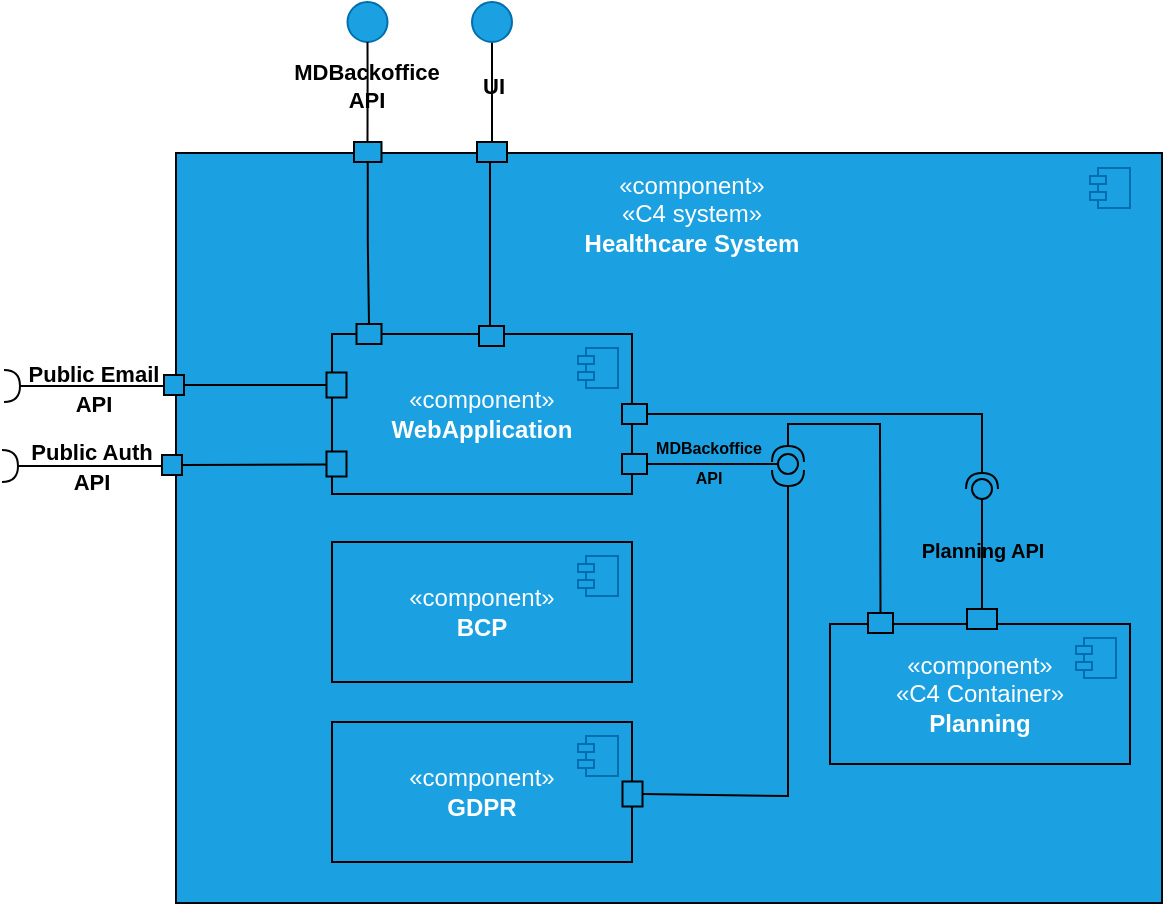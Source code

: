 <mxfile version="24.7.17">
  <diagram name="Página-1" id="HkmWpUkYqXjjRVo4JmNt">
    <mxGraphModel dx="995" dy="548" grid="1" gridSize="10" guides="1" tooltips="1" connect="1" arrows="1" fold="1" page="1" pageScale="1" pageWidth="827" pageHeight="1169" math="0" shadow="0">
      <root>
        <mxCell id="0" />
        <mxCell id="1" parent="0" />
        <mxCell id="7qsc-9937y2W-kF3Ovrx-1" value="" style="html=1;dropTarget=0;whiteSpace=wrap;fillColor=#1ba1e2;fontColor=#ffffff;strokeColor=#00060A;container=0;movable=1;resizable=1;rotatable=1;deletable=1;editable=1;locked=0;connectable=1;" parent="1" vertex="1">
          <mxGeometry x="97" y="134.5" width="493" height="375" as="geometry" />
        </mxCell>
        <mxCell id="7qsc-9937y2W-kF3Ovrx-2" value="&lt;span style=&quot;color: rgb(255, 255, 255);&quot;&gt;«component»&lt;/span&gt;&lt;br style=&quot;color: rgb(255, 255, 255);&quot;&gt;&lt;span style=&quot;color: rgb(255, 255, 255);&quot;&gt;«C4 system»&lt;/span&gt;&lt;br style=&quot;color: rgb(255, 255, 255);&quot;&gt;&lt;b style=&quot;color: rgb(255, 255, 255);&quot;&gt;Healthcare System&lt;/b&gt;" style="text;html=1;align=center;verticalAlign=middle;whiteSpace=wrap;rounded=0;" parent="1" vertex="1">
          <mxGeometry x="280" y="142" width="150" height="45" as="geometry" />
        </mxCell>
        <mxCell id="7qsc-9937y2W-kF3Ovrx-9" value="" style="ellipse;whiteSpace=wrap;html=1;align=center;aspect=fixed;fillColor=none;strokeColor=none;resizable=0;perimeter=centerPerimeter;rotatable=0;allowArrows=0;points=[];outlineConnect=1;" parent="1" vertex="1">
          <mxGeometry x="484" y="360" width="10" height="10" as="geometry" />
        </mxCell>
        <mxCell id="7qsc-9937y2W-kF3Ovrx-10" value="" style="ellipse;whiteSpace=wrap;html=1;align=center;aspect=fixed;fillColor=none;strokeColor=none;resizable=0;perimeter=centerPerimeter;rotatable=0;allowArrows=0;points=[];outlineConnect=1;" parent="1" vertex="1">
          <mxGeometry x="514" y="380" width="10" height="10" as="geometry" />
        </mxCell>
        <mxCell id="7qsc-9937y2W-kF3Ovrx-11" style="edgeStyle=orthogonalEdgeStyle;rounded=0;orthogonalLoop=1;jettySize=auto;html=1;entryX=0.5;entryY=0;entryDx=0;entryDy=0;endArrow=none;endFill=0;strokeColor=#000000;exitX=0.5;exitY=1;exitDx=0;exitDy=0;" parent="1" source="7qsc-9937y2W-kF3Ovrx-13" target="7qsc-9937y2W-kF3Ovrx-15" edge="1">
          <mxGeometry relative="1" as="geometry">
            <Array as="points">
              <mxPoint x="255" y="79" />
            </Array>
          </mxGeometry>
        </mxCell>
        <mxCell id="7qsc-9937y2W-kF3Ovrx-12" value="&amp;nbsp;UI" style="edgeLabel;html=1;align=center;verticalAlign=middle;resizable=0;points=[];labelBackgroundColor=none;fontStyle=1" parent="7qsc-9937y2W-kF3Ovrx-11" vertex="1" connectable="0">
          <mxGeometry x="-0.329" y="-1" relative="1" as="geometry">
            <mxPoint y="5" as="offset" />
          </mxGeometry>
        </mxCell>
        <mxCell id="7qsc-9937y2W-kF3Ovrx-13" value="" style="ellipse;whiteSpace=wrap;html=1;fillColor=#1ba1e2;fontColor=#ffffff;strokeColor=#006EAF;" parent="1" vertex="1">
          <mxGeometry x="245" y="59" width="20" height="20" as="geometry" />
        </mxCell>
        <mxCell id="7qsc-9937y2W-kF3Ovrx-14" style="edgeStyle=orthogonalEdgeStyle;rounded=0;orthogonalLoop=1;jettySize=auto;html=1;exitX=0.5;exitY=1;exitDx=0;exitDy=0;entryX=0.5;entryY=0;entryDx=0;entryDy=0;strokeColor=#000000;endArrow=none;endFill=0;" parent="1" source="7qsc-9937y2W-kF3Ovrx-15" target="7qsc-9937y2W-kF3Ovrx-23" edge="1">
          <mxGeometry relative="1" as="geometry">
            <Array as="points">
              <mxPoint x="254" y="139" />
              <mxPoint x="254" y="225" />
            </Array>
          </mxGeometry>
        </mxCell>
        <mxCell id="7qsc-9937y2W-kF3Ovrx-15" value="" style="rounded=0;whiteSpace=wrap;html=1;fillColor=#1ba1e2;fontColor=#ffffff;strokeColor=#000000;" parent="1" vertex="1">
          <mxGeometry x="247.5" y="129" width="15" height="10" as="geometry" />
        </mxCell>
        <mxCell id="7qsc-9937y2W-kF3Ovrx-16" value="" style="group" parent="1" vertex="1" connectable="0">
          <mxGeometry x="194" y="226" width="203.5" height="96" as="geometry" />
        </mxCell>
        <mxCell id="7qsc-9937y2W-kF3Ovrx-17" value="«component»&lt;div&gt;&lt;b style=&quot;background-color: initial;&quot;&gt;WebApplication&lt;/b&gt;&lt;/div&gt;" style="html=1;dropTarget=0;whiteSpace=wrap;fillColor=#1ba1e2;fontColor=#ffffff;strokeColor=#000000;" parent="7qsc-9937y2W-kF3Ovrx-16" vertex="1">
          <mxGeometry x="-19" y="-1" width="150" height="80" as="geometry" />
        </mxCell>
        <mxCell id="7qsc-9937y2W-kF3Ovrx-18" value="" style="shape=module;jettyWidth=8;jettyHeight=4;fillColor=#1ba1e2;fontColor=#ffffff;strokeColor=#006EAF;" parent="7qsc-9937y2W-kF3Ovrx-17" vertex="1">
          <mxGeometry x="1" width="20" height="20" relative="1" as="geometry">
            <mxPoint x="-27" y="7" as="offset" />
          </mxGeometry>
        </mxCell>
        <mxCell id="7qsc-9937y2W-kF3Ovrx-36" value="" style="fontStyle=0;labelPosition=right;verticalLabelPosition=middle;align=left;verticalAlign=middle;spacingLeft=2;fillColor=#1BA1E2;strokeColor=#030303;movable=1;resizable=1;rotatable=1;deletable=1;editable=1;locked=0;connectable=1;rotation=90;" parent="7qsc-9937y2W-kF3Ovrx-16" vertex="1">
          <mxGeometry x="-23" y="19.5" width="12.5" height="10" as="geometry" />
        </mxCell>
        <mxCell id="7qsc-9937y2W-kF3Ovrx-19" value="" style="rounded=0;whiteSpace=wrap;html=1;fillColor=#1ba1e2;fontColor=#ffffff;strokeColor=#000000;rotation=90;" parent="7qsc-9937y2W-kF3Ovrx-16" vertex="1">
          <mxGeometry x="-23" y="59" width="12.5" height="10" as="geometry" />
        </mxCell>
        <mxCell id="7qsc-9937y2W-kF3Ovrx-61" value="" style="fontStyle=0;labelPosition=right;verticalLabelPosition=middle;align=left;verticalAlign=middle;spacingLeft=2;fillColor=#1BA1E2;strokeColor=#030303;" parent="7qsc-9937y2W-kF3Ovrx-16" vertex="1">
          <mxGeometry x="-6.75" y="-6" width="12.5" height="10" as="geometry" />
        </mxCell>
        <mxCell id="7qsc-9937y2W-kF3Ovrx-32" value="" style="rounded=0;whiteSpace=wrap;html=1;fillColor=#1ba1e2;fontColor=#ffffff;strokeColor=#000000;" parent="7qsc-9937y2W-kF3Ovrx-16" vertex="1">
          <mxGeometry x="126" y="34" width="12.5" height="10" as="geometry" />
        </mxCell>
        <mxCell id="XsRiVYt4CR8mOgvWvaYY-2" value="" style="ellipse;whiteSpace=wrap;html=1;align=center;aspect=fixed;fillColor=none;strokeColor=none;resizable=0;perimeter=centerPerimeter;rotatable=0;allowArrows=0;points=[];outlineConnect=1;" parent="7qsc-9937y2W-kF3Ovrx-16" vertex="1">
          <mxGeometry x="127.25" y="-1" width="10" height="10" as="geometry" />
        </mxCell>
        <mxCell id="XsRiVYt4CR8mOgvWvaYY-14" value="" style="rounded=0;whiteSpace=wrap;html=1;fillColor=#1ba1e2;fontColor=#ffffff;strokeColor=#000000;" parent="7qsc-9937y2W-kF3Ovrx-16" vertex="1">
          <mxGeometry x="126" y="59" width="12.5" height="10" as="geometry" />
        </mxCell>
        <mxCell id="XsRiVYt4CR8mOgvWvaYY-3" value="&lt;font style=&quot;font-size: 8px;&quot;&gt;MDBackoffice&lt;/font&gt;&lt;div&gt;&lt;font style=&quot;font-size: 8px;&quot;&gt;API&lt;/font&gt;&lt;/div&gt;" style="text;align=center;fontStyle=1;verticalAlign=middle;spacingLeft=3;spacingRight=3;strokeColor=none;rotatable=0;points=[[0,0.5],[1,0.5]];portConstraint=eastwest;html=1;" parent="7qsc-9937y2W-kF3Ovrx-16" vertex="1">
          <mxGeometry x="146" y="49" width="46" height="26" as="geometry" />
        </mxCell>
        <mxCell id="7qsc-9937y2W-kF3Ovrx-23" value="" style="rounded=0;whiteSpace=wrap;html=1;fillColor=#1ba1e2;fontColor=#ffffff;strokeColor=#000000;" parent="1" vertex="1">
          <mxGeometry x="248.5" y="221" width="12.5" height="10" as="geometry" />
        </mxCell>
        <mxCell id="7qsc-9937y2W-kF3Ovrx-31" value="" style="shape=module;jettyWidth=8;jettyHeight=4;fillColor=#1ba1e2;fontColor=#ffffff;strokeColor=#006EAF;" parent="1" vertex="1">
          <mxGeometry x="554" y="142" width="20" height="20" as="geometry">
            <mxPoint x="-27" y="7" as="offset" />
          </mxGeometry>
        </mxCell>
        <mxCell id="7qsc-9937y2W-kF3Ovrx-34" value="" style="fontStyle=0;labelPosition=right;verticalLabelPosition=middle;align=left;verticalAlign=middle;spacingLeft=2;fillColor=#1BA1E2;strokeColor=#030303;" parent="1" vertex="1">
          <mxGeometry x="91" y="245.5" width="10" height="10" as="geometry" />
        </mxCell>
        <mxCell id="7qsc-9937y2W-kF3Ovrx-40" value="" style="ellipse;whiteSpace=wrap;html=1;align=center;aspect=fixed;fillColor=none;strokeColor=none;resizable=0;perimeter=centerPerimeter;rotatable=0;allowArrows=0;points=[];outlineConnect=1;" parent="1" vertex="1">
          <mxGeometry x="399" y="320" width="10" height="10" as="geometry" />
        </mxCell>
        <mxCell id="7qsc-9937y2W-kF3Ovrx-41" value="«component»&lt;div&gt;«C4 Container»&lt;br&gt;&lt;b&gt;Planning&lt;/b&gt;&lt;/div&gt;" style="html=1;dropTarget=0;whiteSpace=wrap;fillColor=#1ba1e2;fontColor=#ffffff;strokeColor=#000000;" parent="1" vertex="1">
          <mxGeometry x="424" y="370" width="150" height="70" as="geometry" />
        </mxCell>
        <mxCell id="7qsc-9937y2W-kF3Ovrx-42" value="" style="shape=module;jettyWidth=8;jettyHeight=4;fillColor=#1ba1e2;fontColor=#ffffff;strokeColor=#006EAF;" parent="7qsc-9937y2W-kF3Ovrx-41" vertex="1">
          <mxGeometry x="1" width="20" height="20" relative="1" as="geometry">
            <mxPoint x="-27" y="7" as="offset" />
          </mxGeometry>
        </mxCell>
        <mxCell id="7qsc-9937y2W-kF3Ovrx-43" value="" style="rounded=0;whiteSpace=wrap;html=1;fillColor=#1ba1e2;fontColor=#ffffff;strokeColor=#000000;rotation=-90;" parent="1" vertex="1">
          <mxGeometry x="495" y="360" width="10" height="15" as="geometry" />
        </mxCell>
        <mxCell id="7qsc-9937y2W-kF3Ovrx-44" value="" style="rounded=0;orthogonalLoop=1;jettySize=auto;html=1;endArrow=halfCircle;endFill=0;endSize=6;strokeWidth=1;sketch=0;exitX=1;exitY=0.5;exitDx=0;exitDy=0;strokeColor=#030303;" parent="1" source="7qsc-9937y2W-kF3Ovrx-32" target="7qsc-9937y2W-kF3Ovrx-46" edge="1">
          <mxGeometry relative="1" as="geometry">
            <mxPoint x="354" y="285" as="sourcePoint" />
            <Array as="points">
              <mxPoint x="500" y="265" />
            </Array>
          </mxGeometry>
        </mxCell>
        <mxCell id="7qsc-9937y2W-kF3Ovrx-45" value="" style="rounded=0;orthogonalLoop=1;jettySize=auto;html=1;endArrow=oval;endFill=0;sketch=0;sourcePerimeterSpacing=0;targetPerimeterSpacing=0;endSize=10;exitX=1;exitY=0.5;exitDx=0;exitDy=0;strokeColor=#030303;" parent="1" source="7qsc-9937y2W-kF3Ovrx-43" target="7qsc-9937y2W-kF3Ovrx-46" edge="1">
          <mxGeometry relative="1" as="geometry">
            <mxPoint x="314" y="285" as="sourcePoint" />
          </mxGeometry>
        </mxCell>
        <mxCell id="7qsc-9937y2W-kF3Ovrx-46" value="" style="ellipse;whiteSpace=wrap;html=1;align=center;aspect=fixed;fillColor=none;strokeColor=none;resizable=0;perimeter=centerPerimeter;rotatable=0;allowArrows=0;points=[];outlineConnect=1;" parent="1" vertex="1">
          <mxGeometry x="495" y="297.5" width="10" height="10" as="geometry" />
        </mxCell>
        <mxCell id="7qsc-9937y2W-kF3Ovrx-48" value="&lt;font style=&quot;font-size: 10px;&quot;&gt;Planning API&lt;/font&gt;" style="text;align=center;fontStyle=1;verticalAlign=middle;spacingLeft=3;spacingRight=3;strokeColor=none;rotatable=0;points=[[0,0.5],[1,0.5]];portConstraint=eastwest;html=1;" parent="1" vertex="1">
          <mxGeometry x="460" y="320" width="80" height="26" as="geometry" />
        </mxCell>
        <mxCell id="7qsc-9937y2W-kF3Ovrx-49" value="«component»&lt;br&gt;&lt;b&gt;BCP&lt;/b&gt;" style="html=1;dropTarget=0;whiteSpace=wrap;fillColor=#1ba1e2;fontColor=#ffffff;strokeColor=#000000;" parent="1" vertex="1">
          <mxGeometry x="175" y="329" width="150" height="70" as="geometry" />
        </mxCell>
        <mxCell id="7qsc-9937y2W-kF3Ovrx-50" value="" style="shape=module;jettyWidth=8;jettyHeight=4;fillColor=#1ba1e2;fontColor=#ffffff;strokeColor=#006EAF;" parent="7qsc-9937y2W-kF3Ovrx-49" vertex="1">
          <mxGeometry x="1" width="20" height="20" relative="1" as="geometry">
            <mxPoint x="-27" y="7" as="offset" />
          </mxGeometry>
        </mxCell>
        <mxCell id="7qsc-9937y2W-kF3Ovrx-63" value="" style="ellipse;whiteSpace=wrap;html=1;fillColor=#1ba1e2;fontColor=#ffffff;strokeColor=#006EAF;" parent="1" vertex="1">
          <mxGeometry x="182.75" y="59" width="20" height="20" as="geometry" />
        </mxCell>
        <mxCell id="7qsc-9937y2W-kF3Ovrx-66" value="" style="fontStyle=0;labelPosition=right;verticalLabelPosition=middle;align=left;verticalAlign=middle;spacingLeft=2;fillColor=#1BA1E2;strokeColor=#030303;" parent="1" vertex="1">
          <mxGeometry x="186" y="129" width="13.75" height="10" as="geometry" />
        </mxCell>
        <mxCell id="7qsc-9937y2W-kF3Ovrx-68" style="edgeStyle=orthogonalEdgeStyle;rounded=0;orthogonalLoop=1;jettySize=auto;html=1;exitX=0.5;exitY=1;exitDx=0;exitDy=0;entryX=0.5;entryY=0;entryDx=0;entryDy=0;strokeColor=#000000;endArrow=none;endFill=0;" parent="1" source="7qsc-9937y2W-kF3Ovrx-66" target="7qsc-9937y2W-kF3Ovrx-61" edge="1">
          <mxGeometry relative="1" as="geometry">
            <Array as="points" />
            <mxPoint x="194.26" y="139" as="sourcePoint" />
            <mxPoint x="193.26" y="225" as="targetPoint" />
          </mxGeometry>
        </mxCell>
        <mxCell id="7qsc-9937y2W-kF3Ovrx-69" style="edgeStyle=orthogonalEdgeStyle;rounded=0;orthogonalLoop=1;jettySize=auto;html=1;entryX=0.5;entryY=0;entryDx=0;entryDy=0;endArrow=none;endFill=0;strokeColor=#000000;exitX=0.5;exitY=1;exitDx=0;exitDy=0;" parent="1" edge="1">
          <mxGeometry relative="1" as="geometry">
            <Array as="points">
              <mxPoint x="192.75" y="99" />
              <mxPoint x="192.75" y="99" />
            </Array>
            <mxPoint x="192.75" y="79" as="sourcePoint" />
            <mxPoint x="192.75" y="129" as="targetPoint" />
          </mxGeometry>
        </mxCell>
        <mxCell id="7qsc-9937y2W-kF3Ovrx-70" value="MDBackoffice&lt;div&gt;API&lt;/div&gt;" style="edgeLabel;html=1;align=center;verticalAlign=middle;resizable=0;points=[];labelBackgroundColor=none;fontStyle=1" parent="7qsc-9937y2W-kF3Ovrx-69" vertex="1" connectable="0">
          <mxGeometry x="-0.329" y="-1" relative="1" as="geometry">
            <mxPoint y="5" as="offset" />
          </mxGeometry>
        </mxCell>
        <mxCell id="7qsc-9937y2W-kF3Ovrx-76" value="" style="rounded=0;orthogonalLoop=1;jettySize=auto;html=1;endArrow=halfCircle;endFill=0;endSize=6;strokeWidth=1;sketch=0;fontSize=12;curved=1;exitX=0;exitY=0.5;exitDx=0;exitDy=0;fillColor=#030303;strokeColor=#030303;" parent="1" edge="1">
          <mxGeometry relative="1" as="geometry">
            <mxPoint x="91" y="251" as="sourcePoint" />
            <mxPoint x="11" y="251" as="targetPoint" />
            <Array as="points" />
          </mxGeometry>
        </mxCell>
        <mxCell id="7qsc-9937y2W-kF3Ovrx-77" value="&lt;b&gt;&lt;font style=&quot;font-size: 11px;&quot;&gt;Public Email&lt;/font&gt;&lt;/b&gt;&lt;div&gt;&lt;b&gt;&lt;font style=&quot;font-size: 11px;&quot;&gt;API&lt;/font&gt;&lt;/b&gt;&lt;/div&gt;" style="text;html=1;align=center;verticalAlign=middle;whiteSpace=wrap;rounded=0;" parent="1" vertex="1">
          <mxGeometry x="19" y="237" width="74" height="30" as="geometry" />
        </mxCell>
        <mxCell id="7qsc-9937y2W-kF3Ovrx-78" value="" style="endArrow=none;html=1;rounded=0;exitX=1;exitY=0.5;exitDx=0;exitDy=0;entryX=0.5;entryY=1;entryDx=0;entryDy=0;strokeColor=#000000;" parent="1" source="7qsc-9937y2W-kF3Ovrx-34" target="7qsc-9937y2W-kF3Ovrx-36" edge="1">
          <mxGeometry width="50" height="50" relative="1" as="geometry">
            <mxPoint x="201" y="299" as="sourcePoint" />
            <mxPoint x="251" y="249" as="targetPoint" />
          </mxGeometry>
        </mxCell>
        <mxCell id="7qsc-9937y2W-kF3Ovrx-79" value="" style="fontStyle=0;labelPosition=right;verticalLabelPosition=middle;align=left;verticalAlign=middle;spacingLeft=2;fillColor=#1BA1E2;strokeColor=#030303;" parent="1" vertex="1">
          <mxGeometry x="90" y="285.5" width="10" height="10" as="geometry" />
        </mxCell>
        <mxCell id="7qsc-9937y2W-kF3Ovrx-80" value="" style="rounded=0;orthogonalLoop=1;jettySize=auto;html=1;endArrow=halfCircle;endFill=0;endSize=6;strokeWidth=1;sketch=0;fontSize=12;curved=1;exitX=0;exitY=0.5;exitDx=0;exitDy=0;fillColor=#030303;strokeColor=#030303;" parent="1" edge="1">
          <mxGeometry relative="1" as="geometry">
            <mxPoint x="90" y="291" as="sourcePoint" />
            <mxPoint x="10" y="291" as="targetPoint" />
            <Array as="points" />
          </mxGeometry>
        </mxCell>
        <mxCell id="7qsc-9937y2W-kF3Ovrx-81" value="&lt;b&gt;&lt;font style=&quot;font-size: 11px;&quot;&gt;Public Auth&lt;/font&gt;&lt;/b&gt;&lt;div&gt;&lt;b&gt;&lt;font style=&quot;font-size: 11px;&quot;&gt;API&lt;/font&gt;&lt;/b&gt;&lt;/div&gt;" style="text;html=1;align=center;verticalAlign=middle;whiteSpace=wrap;rounded=0;" parent="1" vertex="1">
          <mxGeometry x="17" y="267" width="76" height="47" as="geometry" />
        </mxCell>
        <mxCell id="7qsc-9937y2W-kF3Ovrx-82" value="" style="endArrow=none;html=1;rounded=0;exitX=1;exitY=0.5;exitDx=0;exitDy=0;entryX=-0.017;entryY=0.815;entryDx=0;entryDy=0;strokeColor=#000000;entryPerimeter=0;" parent="1" source="7qsc-9937y2W-kF3Ovrx-79" target="7qsc-9937y2W-kF3Ovrx-17" edge="1">
          <mxGeometry width="50" height="50" relative="1" as="geometry">
            <mxPoint x="200" y="339" as="sourcePoint" />
            <mxPoint x="171" y="290" as="targetPoint" />
          </mxGeometry>
        </mxCell>
        <mxCell id="7qsc-9937y2W-kF3Ovrx-83" value="«component»&lt;br&gt;&lt;b&gt;GDPR&lt;/b&gt;" style="html=1;dropTarget=0;whiteSpace=wrap;fillColor=#1ba1e2;fontColor=#ffffff;strokeColor=#000000;" parent="1" vertex="1">
          <mxGeometry x="175" y="419" width="150" height="70" as="geometry" />
        </mxCell>
        <mxCell id="7qsc-9937y2W-kF3Ovrx-84" value="" style="shape=module;jettyWidth=8;jettyHeight=4;fillColor=#1ba1e2;fontColor=#ffffff;strokeColor=#006EAF;" parent="7qsc-9937y2W-kF3Ovrx-83" vertex="1">
          <mxGeometry x="1" width="20" height="20" relative="1" as="geometry">
            <mxPoint x="-27" y="7" as="offset" />
          </mxGeometry>
        </mxCell>
        <mxCell id="XsRiVYt4CR8mOgvWvaYY-5" value="" style="rounded=0;orthogonalLoop=1;jettySize=auto;html=1;endArrow=oval;endFill=0;sketch=0;sourcePerimeterSpacing=0;targetPerimeterSpacing=0;endSize=10;exitX=1;exitY=0.5;exitDx=0;exitDy=0;strokeColor=#030303;" parent="1" source="XsRiVYt4CR8mOgvWvaYY-14" edge="1">
          <mxGeometry relative="1" as="geometry">
            <mxPoint x="364.5" y="291" as="sourcePoint" />
            <mxPoint x="403" y="290" as="targetPoint" />
          </mxGeometry>
        </mxCell>
        <mxCell id="XsRiVYt4CR8mOgvWvaYY-15" value="" style="rounded=0;whiteSpace=wrap;html=1;fillColor=#1ba1e2;fontColor=#ffffff;strokeColor=#000000;" parent="1" vertex="1">
          <mxGeometry x="443" y="364.5" width="12.5" height="10" as="geometry" />
        </mxCell>
        <mxCell id="XsRiVYt4CR8mOgvWvaYY-16" value="" style="rounded=0;orthogonalLoop=1;jettySize=auto;html=1;endArrow=halfCircle;endFill=0;endSize=6;strokeWidth=1;sketch=0;exitX=0.5;exitY=0;exitDx=0;exitDy=0;strokeColor=#030303;" parent="1" edge="1">
          <mxGeometry relative="1" as="geometry">
            <mxPoint x="449.25" y="364" as="sourcePoint" />
            <Array as="points">
              <mxPoint x="449" y="279" />
              <mxPoint x="449" y="270" />
              <mxPoint x="430" y="270" />
              <mxPoint x="403" y="270" />
              <mxPoint x="403" y="279" />
            </Array>
            <mxPoint x="403" y="289" as="targetPoint" />
          </mxGeometry>
        </mxCell>
        <mxCell id="XsRiVYt4CR8mOgvWvaYY-17" value="" style="rounded=0;whiteSpace=wrap;html=1;fillColor=#1ba1e2;fontColor=#ffffff;strokeColor=#000000;rotation=90;" parent="1" vertex="1">
          <mxGeometry x="319" y="450" width="12.5" height="10" as="geometry" />
        </mxCell>
        <mxCell id="XsRiVYt4CR8mOgvWvaYY-18" value="" style="rounded=0;orthogonalLoop=1;jettySize=auto;html=1;endArrow=halfCircle;endFill=0;endSize=6;strokeWidth=1;sketch=0;exitX=0.5;exitY=0;exitDx=0;exitDy=0;strokeColor=#030303;" parent="1" source="XsRiVYt4CR8mOgvWvaYY-17" edge="1">
          <mxGeometry relative="1" as="geometry">
            <mxPoint x="362.25" y="456" as="sourcePoint" />
            <Array as="points">
              <mxPoint x="403" y="456" />
            </Array>
            <mxPoint x="403" y="293" as="targetPoint" />
          </mxGeometry>
        </mxCell>
      </root>
    </mxGraphModel>
  </diagram>
</mxfile>
